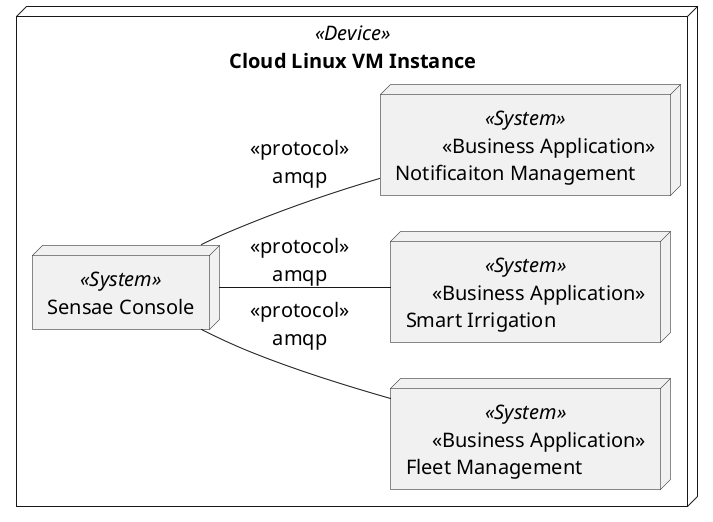 @startuml physical-view-multi-tenant

left to right direction

skinparam defaultFontSize 20
skinparam Monochrome true
skinparam sequenceMessageAlign center
skinparam componentStyle uml2
skinparam packageStyle rectangle

node "Cloud Linux VM Instance" <<Device>> {
    node "Sensae Console" <<System>> as SYSTEM1
    node "     <<Business Application>>\nFleet Management" <<System>> as SYSTEM2
    node "     <<Business Application>>\nSmart Irrigation" <<System>> as SYSTEM3
    node "         <<Business Application>>\nNotificaiton Management" <<System>> as SYSTEM4
}

SYSTEM1 -- SYSTEM2 : "<<protocol>>\namqp"
SYSTEM1 -- SYSTEM3 : "<<protocol>>\namqp"
SYSTEM1 -- SYSTEM4 : "<<protocol>>\namqp"

@enduml
